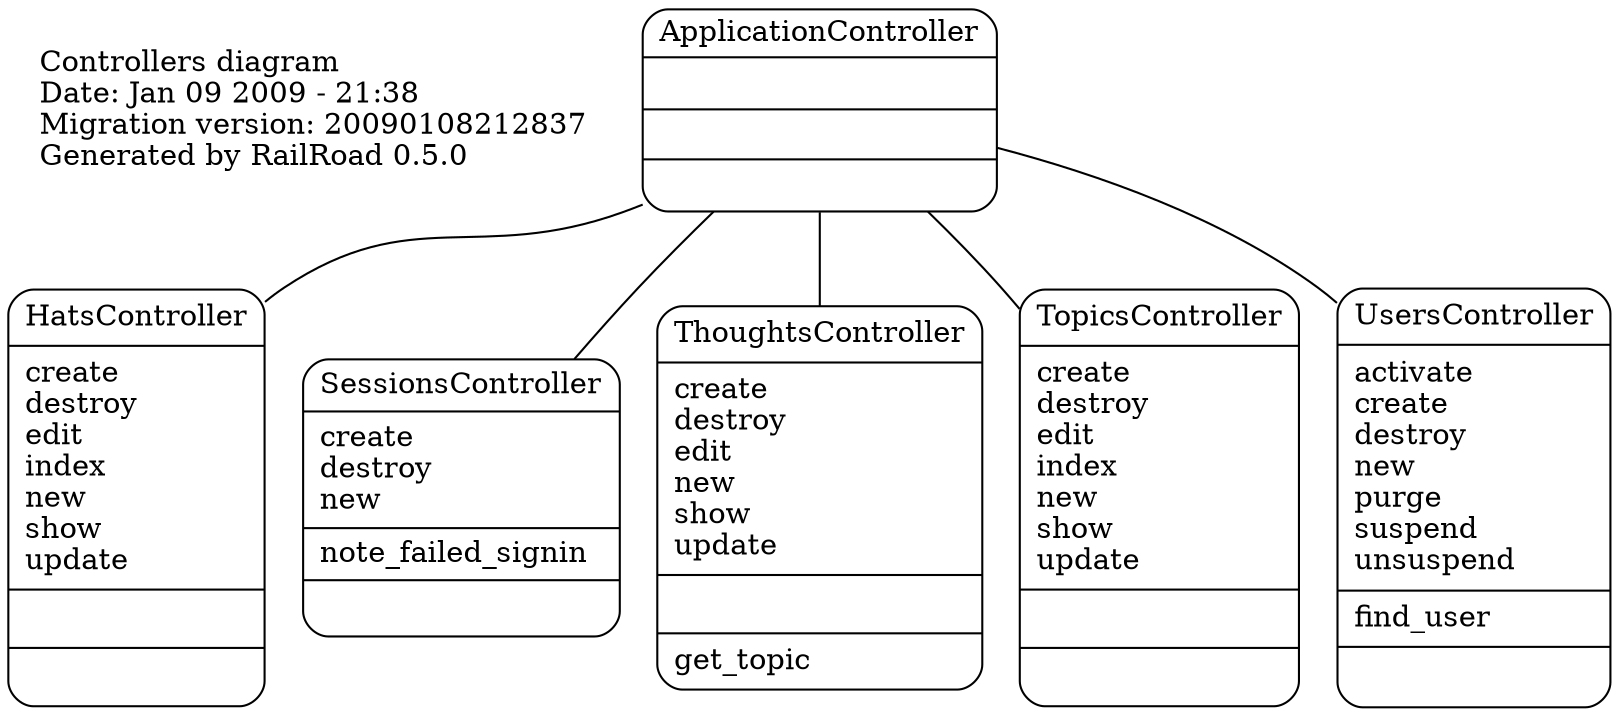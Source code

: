 digraph controllers_diagram {
	graph [overlap=false, splines=true];
	node [label="\N"];
	graph [bb="0,0,636,657"];
	_diagram_info [label="Controllers diagram\lDate: Jan 09 2009 - 21:38\lMigration version: 20090108212837\lGenerated by RailRoad 0.5.0\l", shape=plaintext, fontsize=14, pos="528,165", width="2.97", height="1.06"];
	HatsController [label="{HatsController|create\ldestroy\ledit\lindex\lnew\lshow\lupdate\l|\l|\l}", shape=Mrecord, pos="50,322", width="1.36", height="2.78"];
	SessionsController [label="{SessionsController|create\ldestroy\lnew\l|note_failed_signin\l|\l}", shape=Mrecord, pos="332,99", width="1.69", height="1.85"];
	ThoughtsController [label="{ThoughtsController|create\ldestroy\ledit\lnew\lshow\lupdate\l|\l|get_topic\l}", shape=Mrecord, pos="65,93", width="1.75", height="2.56"];
	TopicsController [label="{TopicsController|create\ldestroy\ledit\lindex\lnew\lshow\lupdate\l|\l|\l}", shape=Mrecord, pos="63,555", width="1.53", height="2.78"];
	UsersController [label="{UsersController|activate\lcreate\ldestroy\lnew\lpurge\lsuspend\lunsuspend\l|find_user\l|\l}", shape=Mrecord, pos="330,556", width="1.44", height="2.79"];
	ApplicationController [label="{ApplicationController|\l|\l|\l}", shape=Mrecord, pos="315,328", width="1.89", height="1.35"];
	ApplicationController -> HatsController [arrowhead=none, arrowtail=onormal, pos="s,247,326 237,326 192,325 138,324 99,323"];
	ApplicationController -> SessionsController [arrowhead=none, arrowtail=onormal, pos="s,319,279 320,269 322,237 325,198 327,165"];
	ApplicationController -> ThoughtsController [arrowhead=none, arrowtail=onormal, pos="s,263,279 256,272 217,236 167,190 128,153"];
	ApplicationController -> TopicsController [arrowhead=none, arrowtail=onormal, pos="s,262,376 254,383 213,420 159,468 119,505"];
	ApplicationController -> UsersController [arrowhead=none, arrowtail=onormal, pos="s,318,376 319,386 321,407 322,431 323,455"];
}
